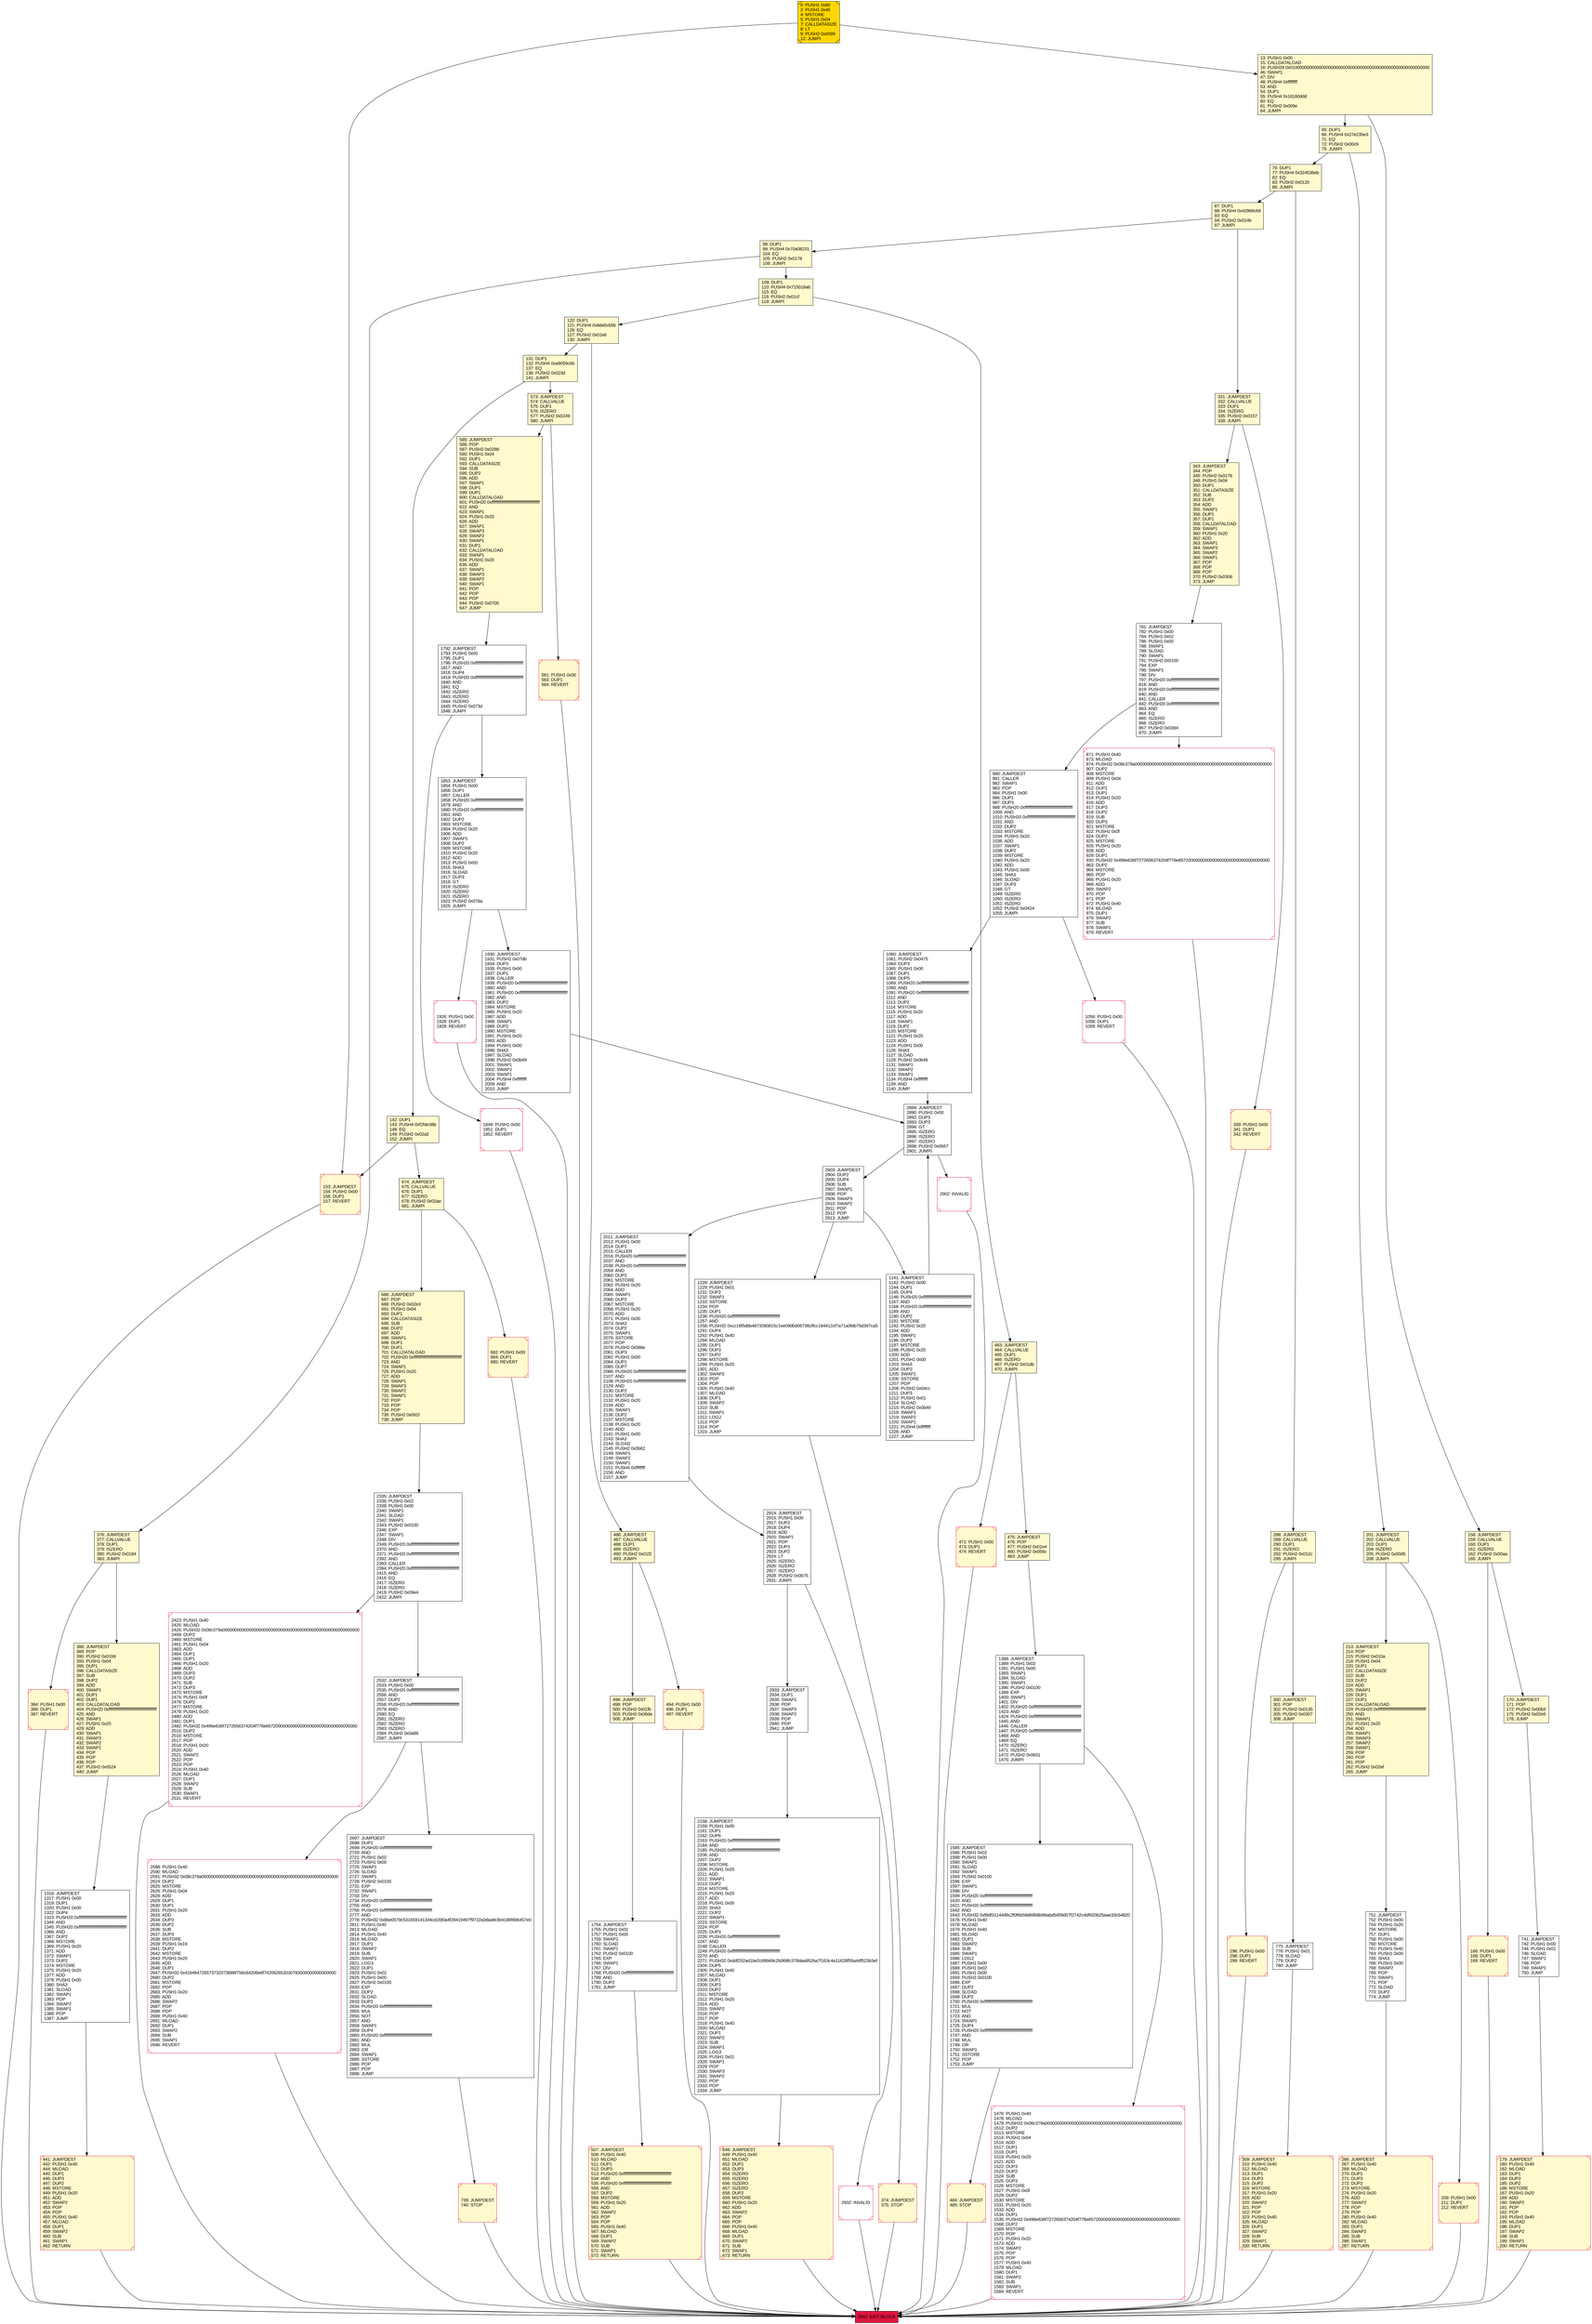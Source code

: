digraph G {
bgcolor=transparent rankdir=UD;
node [shape=box style=filled color=black fillcolor=white fontname=arial fontcolor=black];
179 [label="179: JUMPDEST\l180: PUSH1 0x40\l182: MLOAD\l183: DUP1\l184: DUP3\l185: DUP2\l186: MSTORE\l187: PUSH1 0x20\l189: ADD\l190: SWAP2\l191: POP\l192: POP\l193: PUSH1 0x40\l195: MLOAD\l196: DUP1\l197: SWAP2\l198: SUB\l199: SWAP1\l200: RETURN\l" fillcolor=lemonchiffon shape=Msquare color=crimson ];
120 [label="120: DUP1\l121: PUSH4 0x8da5cb5b\l126: EQ\l127: PUSH2 0x01e6\l130: JUMPI\l" fillcolor=lemonchiffon ];
1056 [label="1056: PUSH1 0x00\l1058: DUP1\l1059: REVERT\l" shape=Msquare color=crimson ];
486 [label="486: JUMPDEST\l487: CALLVALUE\l488: DUP1\l489: ISZERO\l490: PUSH2 0x01f2\l493: JUMPI\l" fillcolor=lemonchiffon ];
1060 [label="1060: JUMPDEST\l1061: PUSH2 0x0475\l1064: DUP3\l1065: PUSH1 0x00\l1067: DUP1\l1068: DUP5\l1069: PUSH20 0xffffffffffffffffffffffffffffffffffffffff\l1090: AND\l1091: PUSH20 0xffffffffffffffffffffffffffffffffffffffff\l1112: AND\l1113: DUP2\l1114: MSTORE\l1115: PUSH1 0x20\l1117: ADD\l1118: SWAP1\l1119: DUP2\l1120: MSTORE\l1121: PUSH1 0x20\l1123: ADD\l1124: PUSH1 0x00\l1126: SHA3\l1127: SLOAD\l1128: PUSH2 0x0b49\l1131: SWAP1\l1132: SWAP2\l1133: SWAP1\l1134: PUSH4 0xffffffff\l1139: AND\l1140: JUMP\l" ];
2532 [label="2532: JUMPDEST\l2533: PUSH1 0x00\l2535: PUSH20 0xffffffffffffffffffffffffffffffffffffffff\l2556: AND\l2557: DUP2\l2558: PUSH20 0xffffffffffffffffffffffffffffffffffffffff\l2579: AND\l2580: EQ\l2581: ISZERO\l2582: ISZERO\l2583: ISZERO\l2584: PUSH2 0x0a89\l2587: JUMPI\l" ];
2423 [label="2423: PUSH1 0x40\l2425: MLOAD\l2426: PUSH32 0x08c379a000000000000000000000000000000000000000000000000000000000\l2459: DUP2\l2460: MSTORE\l2461: PUSH1 0x04\l2463: ADD\l2464: DUP1\l2465: DUP1\l2466: PUSH1 0x20\l2468: ADD\l2469: DUP3\l2470: DUP2\l2471: SUB\l2472: DUP3\l2473: MSTORE\l2474: PUSH1 0x0f\l2476: DUP2\l2477: MSTORE\l2478: PUSH1 0x20\l2480: ADD\l2481: DUP1\l2482: PUSH32 0x496e636f7272656374204f776e65720000000000000000000000000000000000\l2515: DUP2\l2516: MSTORE\l2517: POP\l2518: PUSH1 0x20\l2520: ADD\l2521: SWAP2\l2522: POP\l2523: POP\l2524: PUSH1 0x40\l2526: MLOAD\l2527: DUP1\l2528: SWAP2\l2529: SUB\l2530: SWAP1\l2531: REVERT\l" shape=Msquare color=crimson ];
309 [label="309: JUMPDEST\l310: PUSH1 0x40\l312: MLOAD\l313: DUP1\l314: DUP3\l315: DUP2\l316: MSTORE\l317: PUSH1 0x20\l319: ADD\l320: SWAP2\l321: POP\l322: POP\l323: PUSH1 0x40\l325: MLOAD\l326: DUP1\l327: SWAP2\l328: SUB\l329: SWAP1\l330: RETURN\l" fillcolor=lemonchiffon shape=Msquare color=crimson ];
388 [label="388: JUMPDEST\l389: POP\l390: PUSH2 0x01b9\l393: PUSH1 0x04\l395: DUP1\l396: CALLDATASIZE\l397: SUB\l398: DUP2\l399: ADD\l400: SWAP1\l401: DUP1\l402: DUP1\l403: CALLDATALOAD\l404: PUSH20 0xffffffffffffffffffffffffffffffffffffffff\l425: AND\l426: SWAP1\l427: PUSH1 0x20\l429: ADD\l430: SWAP1\l431: SWAP3\l432: SWAP2\l433: SWAP1\l434: POP\l435: POP\l436: POP\l437: PUSH2 0x0524\l440: JUMP\l" fillcolor=lemonchiffon ];
166 [label="166: PUSH1 0x00\l168: DUP1\l169: REVERT\l" fillcolor=lemonchiffon shape=Msquare color=crimson ];
296 [label="296: PUSH1 0x00\l298: DUP1\l299: REVERT\l" fillcolor=lemonchiffon shape=Msquare color=crimson ];
131 [label="131: DUP1\l132: PUSH4 0xa9059cbb\l137: EQ\l138: PUSH2 0x023d\l141: JUMPI\l" fillcolor=lemonchiffon ];
441 [label="441: JUMPDEST\l442: PUSH1 0x40\l444: MLOAD\l445: DUP1\l446: DUP3\l447: DUP2\l448: MSTORE\l449: PUSH1 0x20\l451: ADD\l452: SWAP2\l453: POP\l454: POP\l455: PUSH1 0x40\l457: MLOAD\l458: DUP1\l459: SWAP2\l460: SUB\l461: SWAP1\l462: RETURN\l" fillcolor=lemonchiffon shape=Msquare color=crimson ];
682 [label="682: PUSH1 0x00\l684: DUP1\l685: REVERT\l" fillcolor=lemonchiffon shape=Msquare color=crimson ];
2335 [label="2335: JUMPDEST\l2336: PUSH1 0x02\l2338: PUSH1 0x00\l2340: SWAP1\l2341: SLOAD\l2342: SWAP1\l2343: PUSH2 0x0100\l2346: EXP\l2347: SWAP1\l2348: DIV\l2349: PUSH20 0xffffffffffffffffffffffffffffffffffffffff\l2370: AND\l2371: PUSH20 0xffffffffffffffffffffffffffffffffffffffff\l2392: AND\l2393: CALLER\l2394: PUSH20 0xffffffffffffffffffffffffffffffffffffffff\l2415: AND\l2416: EQ\l2417: ISZERO\l2418: ISZERO\l2419: PUSH2 0x09e4\l2422: JUMPI\l" ];
573 [label="573: JUMPDEST\l574: CALLVALUE\l575: DUP1\l576: ISZERO\l577: PUSH2 0x0249\l580: JUMPI\l" fillcolor=lemonchiffon ];
871 [label="871: PUSH1 0x40\l873: MLOAD\l874: PUSH32 0x08c379a000000000000000000000000000000000000000000000000000000000\l907: DUP2\l908: MSTORE\l909: PUSH1 0x04\l911: ADD\l912: DUP1\l913: DUP1\l914: PUSH1 0x20\l916: ADD\l917: DUP3\l918: DUP2\l919: SUB\l920: DUP3\l921: MSTORE\l922: PUSH1 0x0f\l924: DUP2\l925: MSTORE\l926: PUSH1 0x20\l928: ADD\l929: DUP1\l930: PUSH32 0x496e636f7272656374204f776e65720000000000000000000000000000000000\l963: DUP2\l964: MSTORE\l965: POP\l966: PUSH1 0x20\l968: ADD\l969: SWAP2\l970: POP\l971: POP\l972: PUSH1 0x40\l974: MLOAD\l975: DUP1\l976: SWAP2\l977: SUB\l978: SWAP1\l979: REVERT\l" shape=Msquare color=crimson ];
1141 [label="1141: JUMPDEST\l1142: PUSH1 0x00\l1144: DUP1\l1145: DUP4\l1146: PUSH20 0xffffffffffffffffffffffffffffffffffffffff\l1167: AND\l1168: PUSH20 0xffffffffffffffffffffffffffffffffffffffff\l1189: AND\l1190: DUP2\l1191: MSTORE\l1192: PUSH1 0x20\l1194: ADD\l1195: SWAP1\l1196: DUP2\l1197: MSTORE\l1198: PUSH1 0x20\l1200: ADD\l1201: PUSH1 0x00\l1203: SHA3\l1204: DUP2\l1205: SWAP1\l1206: SSTORE\l1207: POP\l1208: PUSH2 0x04cc\l1211: DUP3\l1212: PUSH1 0x01\l1214: SLOAD\l1215: PUSH2 0x0b49\l1218: SWAP1\l1219: SWAP2\l1220: SWAP1\l1221: PUSH4 0xffffffff\l1226: AND\l1227: JUMP\l" ];
1849 [label="1849: PUSH1 0x00\l1851: DUP1\l1852: REVERT\l" shape=Msquare color=crimson ];
2914 [label="2914: JUMPDEST\l2915: PUSH1 0x00\l2917: DUP2\l2918: DUP4\l2919: ADD\l2920: SWAP1\l2921: POP\l2922: DUP3\l2923: DUP2\l2924: LT\l2925: ISZERO\l2926: ISZERO\l2927: ISZERO\l2928: PUSH2 0x0b75\l2931: JUMPI\l" ];
158 [label="158: JUMPDEST\l159: CALLVALUE\l160: DUP1\l161: ISZERO\l162: PUSH2 0x00aa\l165: JUMPI\l" fillcolor=lemonchiffon ];
2889 [label="2889: JUMPDEST\l2890: PUSH1 0x00\l2892: DUP3\l2893: DUP3\l2894: GT\l2895: ISZERO\l2896: ISZERO\l2897: ISZERO\l2898: PUSH2 0x0b57\l2901: JUMPI\l" ];
153 [label="153: JUMPDEST\l154: PUSH1 0x00\l156: DUP1\l157: REVERT\l" fillcolor=lemonchiffon shape=Msquare color=crimson ];
1930 [label="1930: JUMPDEST\l1931: PUSH2 0x07db\l1934: DUP3\l1935: PUSH1 0x00\l1937: DUP1\l1938: CALLER\l1939: PUSH20 0xffffffffffffffffffffffffffffffffffffffff\l1960: AND\l1961: PUSH20 0xffffffffffffffffffffffffffffffffffffffff\l1982: AND\l1983: DUP2\l1984: MSTORE\l1985: PUSH1 0x20\l1987: ADD\l1988: SWAP1\l1989: DUP2\l1990: MSTORE\l1991: PUSH1 0x20\l1993: ADD\l1994: PUSH1 0x00\l1996: SHA3\l1997: SLOAD\l1998: PUSH2 0x0b49\l2001: SWAP1\l2002: SWAP2\l2003: SWAP1\l2004: PUSH4 0xffffffff\l2009: AND\l2010: JUMP\l" ];
384 [label="384: PUSH1 0x00\l386: DUP1\l387: REVERT\l" fillcolor=lemonchiffon shape=Msquare color=crimson ];
1926 [label="1926: PUSH1 0x00\l1928: DUP1\l1929: REVERT\l" shape=Msquare color=crimson ];
109 [label="109: DUP1\l110: PUSH4 0x715018a6\l115: EQ\l116: PUSH2 0x01cf\l119: JUMPI\l" fillcolor=lemonchiffon ];
507 [label="507: JUMPDEST\l508: PUSH1 0x40\l510: MLOAD\l511: DUP1\l512: DUP3\l513: PUSH20 0xffffffffffffffffffffffffffffffffffffffff\l534: AND\l535: PUSH20 0xffffffffffffffffffffffffffffffffffffffff\l556: AND\l557: DUP2\l558: MSTORE\l559: PUSH1 0x20\l561: ADD\l562: SWAP2\l563: POP\l564: POP\l565: PUSH1 0x40\l567: MLOAD\l568: DUP1\l569: SWAP2\l570: SUB\l571: SWAP1\l572: RETURN\l" fillcolor=lemonchiffon shape=Msquare color=crimson ];
1228 [label="1228: JUMPDEST\l1229: PUSH1 0x01\l1231: DUP2\l1232: SWAP1\l1233: SSTORE\l1234: POP\l1235: DUP1\l1236: PUSH20 0xffffffffffffffffffffffffffffffffffffffff\l1257: AND\l1258: PUSH32 0xcc16f5dbb4873280815c1ee09dbd06736cffcc184412cf7a71a0fdb75d397ca5\l1291: DUP4\l1292: PUSH1 0x40\l1294: MLOAD\l1295: DUP1\l1296: DUP3\l1297: DUP2\l1298: MSTORE\l1299: PUSH1 0x20\l1301: ADD\l1302: SWAP2\l1303: POP\l1304: POP\l1305: PUSH1 0x40\l1307: MLOAD\l1308: DUP1\l1309: SWAP2\l1310: SUB\l1311: SWAP1\l1312: LOG2\l1313: POP\l1314: POP\l1315: JUMP\l" ];
201 [label="201: JUMPDEST\l202: CALLVALUE\l203: DUP1\l204: ISZERO\l205: PUSH2 0x00d5\l208: JUMPI\l" fillcolor=lemonchiffon ];
1316 [label="1316: JUMPDEST\l1317: PUSH1 0x00\l1319: DUP1\l1320: PUSH1 0x00\l1322: DUP4\l1323: PUSH20 0xffffffffffffffffffffffffffffffffffffffff\l1344: AND\l1345: PUSH20 0xffffffffffffffffffffffffffffffffffffffff\l1366: AND\l1367: DUP2\l1368: MSTORE\l1369: PUSH1 0x20\l1371: ADD\l1372: SWAP1\l1373: DUP2\l1374: MSTORE\l1375: PUSH1 0x20\l1377: ADD\l1378: PUSH1 0x00\l1380: SHA3\l1381: SLOAD\l1382: SWAP1\l1383: POP\l1384: SWAP2\l1385: SWAP1\l1386: POP\l1387: JUMP\l" ];
2158 [label="2158: JUMPDEST\l2159: PUSH1 0x00\l2161: DUP1\l2162: DUP6\l2163: PUSH20 0xffffffffffffffffffffffffffffffffffffffff\l2184: AND\l2185: PUSH20 0xffffffffffffffffffffffffffffffffffffffff\l2206: AND\l2207: DUP2\l2208: MSTORE\l2209: PUSH1 0x20\l2211: ADD\l2212: SWAP1\l2213: DUP2\l2214: MSTORE\l2215: PUSH1 0x20\l2217: ADD\l2218: PUSH1 0x00\l2220: SHA3\l2221: DUP2\l2222: SWAP1\l2223: SSTORE\l2224: POP\l2225: DUP3\l2226: PUSH20 0xffffffffffffffffffffffffffffffffffffffff\l2247: AND\l2248: CALLER\l2249: PUSH20 0xffffffffffffffffffffffffffffffffffffffff\l2270: AND\l2271: PUSH32 0xddf252ad1be2c89b69c2b068fc378daa952ba7f163c4a11628f55a4df523b3ef\l2304: DUP5\l2305: PUSH1 0x40\l2307: MLOAD\l2308: DUP1\l2309: DUP3\l2310: DUP2\l2311: MSTORE\l2312: PUSH1 0x20\l2314: ADD\l2315: SWAP2\l2316: POP\l2317: POP\l2318: PUSH1 0x40\l2320: MLOAD\l2321: DUP1\l2322: SWAP2\l2323: SUB\l2324: SWAP1\l2325: LOG3\l2326: PUSH1 0x01\l2328: SWAP1\l2329: POP\l2330: SWAP3\l2331: SWAP2\l2332: POP\l2333: POP\l2334: JUMP\l" ];
1853 [label="1853: JUMPDEST\l1854: PUSH1 0x00\l1856: DUP1\l1857: CALLER\l1858: PUSH20 0xffffffffffffffffffffffffffffffffffffffff\l1879: AND\l1880: PUSH20 0xffffffffffffffffffffffffffffffffffffffff\l1901: AND\l1902: DUP2\l1903: MSTORE\l1904: PUSH1 0x20\l1906: ADD\l1907: SWAP1\l1908: DUP2\l1909: MSTORE\l1910: PUSH1 0x20\l1912: ADD\l1913: PUSH1 0x00\l1915: SHA3\l1916: SLOAD\l1917: DUP3\l1918: GT\l1919: ISZERO\l1920: ISZERO\l1921: ISZERO\l1922: PUSH2 0x078a\l1925: JUMPI\l" ];
674 [label="674: JUMPDEST\l675: CALLVALUE\l676: DUP1\l677: ISZERO\l678: PUSH2 0x02ae\l681: JUMPI\l" fillcolor=lemonchiffon ];
2697 [label="2697: JUMPDEST\l2698: DUP1\l2699: PUSH20 0xffffffffffffffffffffffffffffffffffffffff\l2720: AND\l2721: PUSH1 0x02\l2723: PUSH1 0x00\l2725: SWAP1\l2726: SLOAD\l2727: SWAP1\l2728: PUSH2 0x0100\l2731: EXP\l2732: SWAP1\l2733: DIV\l2734: PUSH20 0xffffffffffffffffffffffffffffffffffffffff\l2755: AND\l2756: PUSH20 0xffffffffffffffffffffffffffffffffffffffff\l2777: AND\l2778: PUSH32 0x8be0079c531659141344cd1fd0a4f28419497f9722a3daafe3b4186f6b6457e0\l2811: PUSH1 0x40\l2813: MLOAD\l2814: PUSH1 0x40\l2816: MLOAD\l2817: DUP1\l2818: SWAP2\l2819: SUB\l2820: SWAP1\l2821: LOG3\l2822: DUP1\l2823: PUSH1 0x02\l2825: PUSH1 0x00\l2827: PUSH2 0x0100\l2830: EXP\l2831: DUP2\l2832: SLOAD\l2833: DUP2\l2834: PUSH20 0xffffffffffffffffffffffffffffffffffffffff\l2855: MUL\l2856: NOT\l2857: AND\l2858: SWAP1\l2859: DUP4\l2860: PUSH20 0xffffffffffffffffffffffffffffffffffffffff\l2881: AND\l2882: MUL\l2883: OR\l2884: SWAP1\l2885: SSTORE\l2886: POP\l2887: POP\l2888: JUMP\l" ];
751 [label="751: JUMPDEST\l752: PUSH1 0x00\l754: PUSH1 0x20\l756: MSTORE\l757: DUP1\l758: PUSH1 0x00\l760: MSTORE\l761: PUSH1 0x40\l763: PUSH1 0x00\l765: SHA3\l766: PUSH1 0x00\l768: SWAP2\l769: POP\l770: SWAP1\l771: POP\l772: SLOAD\l773: DUP2\l774: JUMP\l" ];
648 [label="648: JUMPDEST\l649: PUSH1 0x40\l651: MLOAD\l652: DUP1\l653: DUP3\l654: ISZERO\l655: ISZERO\l656: ISZERO\l657: ISZERO\l658: DUP2\l659: MSTORE\l660: PUSH1 0x20\l662: ADD\l663: SWAP2\l664: POP\l665: POP\l666: PUSH1 0x40\l668: MLOAD\l669: DUP1\l670: SWAP2\l671: SUB\l672: SWAP1\l673: RETURN\l" fillcolor=lemonchiffon shape=Msquare color=crimson ];
1476 [label="1476: PUSH1 0x40\l1478: MLOAD\l1479: PUSH32 0x08c379a000000000000000000000000000000000000000000000000000000000\l1512: DUP2\l1513: MSTORE\l1514: PUSH1 0x04\l1516: ADD\l1517: DUP1\l1518: DUP1\l1519: PUSH1 0x20\l1521: ADD\l1522: DUP3\l1523: DUP2\l1524: SUB\l1525: DUP3\l1526: MSTORE\l1527: PUSH1 0x0f\l1529: DUP2\l1530: MSTORE\l1531: PUSH1 0x20\l1533: ADD\l1534: DUP1\l1535: PUSH32 0x496e636f7272656374204f776e65720000000000000000000000000000000000\l1568: DUP2\l1569: MSTORE\l1570: POP\l1571: PUSH1 0x20\l1573: ADD\l1574: SWAP2\l1575: POP\l1576: POP\l1577: PUSH1 0x40\l1579: MLOAD\l1580: DUP1\l1581: SWAP2\l1582: SUB\l1583: SWAP1\l1584: REVERT\l" shape=Msquare color=crimson ];
463 [label="463: JUMPDEST\l464: CALLVALUE\l465: DUP1\l466: ISZERO\l467: PUSH2 0x01db\l470: JUMPI\l" fillcolor=lemonchiffon ];
266 [label="266: JUMPDEST\l267: PUSH1 0x40\l269: MLOAD\l270: DUP1\l271: DUP3\l272: DUP2\l273: MSTORE\l274: PUSH1 0x20\l276: ADD\l277: SWAP2\l278: POP\l279: POP\l280: PUSH1 0x40\l282: MLOAD\l283: DUP1\l284: SWAP2\l285: SUB\l286: SWAP1\l287: RETURN\l" fillcolor=lemonchiffon shape=Msquare color=crimson ];
0 [label="0: PUSH1 0x80\l2: PUSH1 0x40\l4: MSTORE\l5: PUSH1 0x04\l7: CALLDATASIZE\l8: LT\l9: PUSH2 0x0099\l12: JUMPI\l" fillcolor=lemonchiffon shape=Msquare fillcolor=gold ];
331 [label="331: JUMPDEST\l332: CALLVALUE\l333: DUP1\l334: ISZERO\l335: PUSH2 0x0157\l338: JUMPI\l" fillcolor=lemonchiffon ];
288 [label="288: JUMPDEST\l289: CALLVALUE\l290: DUP1\l291: ISZERO\l292: PUSH2 0x012c\l295: JUMPI\l" fillcolor=lemonchiffon ];
142 [label="142: DUP1\l143: PUSH4 0xf2fde38b\l148: EQ\l149: PUSH2 0x02a2\l152: JUMPI\l" fillcolor=lemonchiffon ];
98 [label="98: DUP1\l99: PUSH4 0x70a08231\l104: EQ\l105: PUSH2 0x0178\l108: JUMPI\l" fillcolor=lemonchiffon ];
2932 [label="2932: INVALID\l" shape=Msquare color=crimson ];
494 [label="494: PUSH1 0x00\l496: DUP1\l497: REVERT\l" fillcolor=lemonchiffon shape=Msquare color=crimson ];
775 [label="775: JUMPDEST\l776: PUSH1 0x01\l778: SLOAD\l779: DUP2\l780: JUMP\l" ];
2011 [label="2011: JUMPDEST\l2012: PUSH1 0x00\l2014: DUP1\l2015: CALLER\l2016: PUSH20 0xffffffffffffffffffffffffffffffffffffffff\l2037: AND\l2038: PUSH20 0xffffffffffffffffffffffffffffffffffffffff\l2059: AND\l2060: DUP2\l2061: MSTORE\l2062: PUSH1 0x20\l2064: ADD\l2065: SWAP1\l2066: DUP2\l2067: MSTORE\l2068: PUSH1 0x20\l2070: ADD\l2071: PUSH1 0x00\l2073: SHA3\l2074: DUP2\l2075: SWAP1\l2076: SSTORE\l2077: POP\l2078: PUSH2 0x086e\l2081: DUP3\l2082: PUSH1 0x00\l2084: DUP1\l2085: DUP7\l2086: PUSH20 0xffffffffffffffffffffffffffffffffffffffff\l2107: AND\l2108: PUSH20 0xffffffffffffffffffffffffffffffffffffffff\l2129: AND\l2130: DUP2\l2131: MSTORE\l2132: PUSH1 0x20\l2134: ADD\l2135: SWAP1\l2136: DUP2\l2137: MSTORE\l2138: PUSH1 0x20\l2140: ADD\l2141: PUSH1 0x00\l2143: SHA3\l2144: SLOAD\l2145: PUSH2 0x0b62\l2148: SWAP1\l2149: SWAP2\l2150: SWAP1\l2151: PUSH4 0xffffffff\l2156: AND\l2157: JUMP\l" ];
498 [label="498: JUMPDEST\l499: POP\l500: PUSH2 0x01fb\l503: PUSH2 0x06da\l506: JUMP\l" fillcolor=lemonchiffon ];
475 [label="475: JUMPDEST\l476: POP\l477: PUSH2 0x01e4\l480: PUSH2 0x056c\l483: JUMP\l" fillcolor=lemonchiffon ];
585 [label="585: JUMPDEST\l586: POP\l587: PUSH2 0x0288\l590: PUSH1 0x04\l592: DUP1\l593: CALLDATASIZE\l594: SUB\l595: DUP2\l596: ADD\l597: SWAP1\l598: DUP1\l599: DUP1\l600: CALLDATALOAD\l601: PUSH20 0xffffffffffffffffffffffffffffffffffffffff\l622: AND\l623: SWAP1\l624: PUSH1 0x20\l626: ADD\l627: SWAP1\l628: SWAP3\l629: SWAP2\l630: SWAP1\l631: DUP1\l632: CALLDATALOAD\l633: SWAP1\l634: PUSH1 0x20\l636: ADD\l637: SWAP1\l638: SWAP3\l639: SWAP2\l640: SWAP1\l641: POP\l642: POP\l643: POP\l644: PUSH2 0x0700\l647: JUMP\l" fillcolor=lemonchiffon ];
374 [label="374: JUMPDEST\l375: STOP\l" fillcolor=lemonchiffon shape=Msquare color=crimson ];
76 [label="76: DUP1\l77: PUSH4 0x324536eb\l82: EQ\l83: PUSH2 0x0120\l86: JUMPI\l" fillcolor=lemonchiffon ];
581 [label="581: PUSH1 0x00\l583: DUP1\l584: REVERT\l" fillcolor=lemonchiffon shape=Msquare color=crimson ];
376 [label="376: JUMPDEST\l377: CALLVALUE\l378: DUP1\l379: ISZERO\l380: PUSH2 0x0184\l383: JUMPI\l" fillcolor=lemonchiffon ];
2902 [label="2902: INVALID\l" shape=Msquare color=crimson ];
213 [label="213: JUMPDEST\l214: POP\l215: PUSH2 0x010a\l218: PUSH1 0x04\l220: DUP1\l221: CALLDATASIZE\l222: SUB\l223: DUP2\l224: ADD\l225: SWAP1\l226: DUP1\l227: DUP1\l228: CALLDATALOAD\l229: PUSH20 0xffffffffffffffffffffffffffffffffffffffff\l250: AND\l251: SWAP1\l252: PUSH1 0x20\l254: ADD\l255: SWAP1\l256: SWAP3\l257: SWAP2\l258: SWAP1\l259: POP\l260: POP\l261: POP\l262: PUSH2 0x02ef\l265: JUMP\l" fillcolor=lemonchiffon ];
300 [label="300: JUMPDEST\l301: POP\l302: PUSH2 0x0135\l305: PUSH2 0x0307\l308: JUMP\l" fillcolor=lemonchiffon ];
2903 [label="2903: JUMPDEST\l2904: DUP2\l2905: DUP4\l2906: SUB\l2907: SWAP1\l2908: POP\l2909: SWAP3\l2910: SWAP2\l2911: POP\l2912: POP\l2913: JUMP\l" ];
170 [label="170: JUMPDEST\l171: POP\l172: PUSH2 0x00b3\l175: PUSH2 0x02e5\l178: JUMP\l" fillcolor=lemonchiffon ];
209 [label="209: PUSH1 0x00\l211: DUP1\l212: REVERT\l" fillcolor=lemonchiffon shape=Msquare color=crimson ];
484 [label="484: JUMPDEST\l485: STOP\l" fillcolor=lemonchiffon shape=Msquare color=crimson ];
1754 [label="1754: JUMPDEST\l1755: PUSH1 0x02\l1757: PUSH1 0x00\l1759: SWAP1\l1760: SLOAD\l1761: SWAP1\l1762: PUSH2 0x0100\l1765: EXP\l1766: SWAP1\l1767: DIV\l1768: PUSH20 0xffffffffffffffffffffffffffffffffffffffff\l1789: AND\l1790: DUP2\l1791: JUMP\l" ];
65 [label="65: DUP1\l66: PUSH4 0x27e235e3\l71: EQ\l72: PUSH2 0x00c9\l75: JUMPI\l" fillcolor=lemonchiffon ];
741 [label="741: JUMPDEST\l742: PUSH1 0x00\l744: PUSH1 0x01\l746: SLOAD\l747: SWAP1\l748: POP\l749: SWAP1\l750: JUMP\l" ];
686 [label="686: JUMPDEST\l687: POP\l688: PUSH2 0x02e3\l691: PUSH1 0x04\l693: DUP1\l694: CALLDATASIZE\l695: SUB\l696: DUP2\l697: ADD\l698: SWAP1\l699: DUP1\l700: DUP1\l701: CALLDATALOAD\l702: PUSH20 0xffffffffffffffffffffffffffffffffffffffff\l723: AND\l724: SWAP1\l725: PUSH1 0x20\l727: ADD\l728: SWAP1\l729: SWAP3\l730: SWAP2\l731: SWAP1\l732: POP\l733: POP\l734: POP\l735: PUSH2 0x091f\l738: JUMP\l" fillcolor=lemonchiffon ];
1585 [label="1585: JUMPDEST\l1586: PUSH1 0x02\l1588: PUSH1 0x00\l1590: SWAP1\l1591: SLOAD\l1592: SWAP1\l1593: PUSH2 0x0100\l1596: EXP\l1597: SWAP1\l1598: DIV\l1599: PUSH20 0xffffffffffffffffffffffffffffffffffffffff\l1620: AND\l1621: PUSH20 0xffffffffffffffffffffffffffffffffffffffff\l1642: AND\l1643: PUSH32 0xf8df31144d9c2f0f6b59d69b8b98abd5459d07f2742c4df920b25aae33c64820\l1676: PUSH1 0x40\l1678: MLOAD\l1679: PUSH1 0x40\l1681: MLOAD\l1682: DUP1\l1683: SWAP2\l1684: SUB\l1685: SWAP1\l1686: LOG2\l1687: PUSH1 0x00\l1689: PUSH1 0x02\l1691: PUSH1 0x00\l1693: PUSH2 0x0100\l1696: EXP\l1697: DUP2\l1698: SLOAD\l1699: DUP2\l1700: PUSH20 0xffffffffffffffffffffffffffffffffffffffff\l1721: MUL\l1722: NOT\l1723: AND\l1724: SWAP1\l1725: DUP4\l1726: PUSH20 0xffffffffffffffffffffffffffffffffffffffff\l1747: AND\l1748: MUL\l1749: OR\l1750: SWAP1\l1751: SSTORE\l1752: POP\l1753: JUMP\l" ];
339 [label="339: PUSH1 0x00\l341: DUP1\l342: REVERT\l" fillcolor=lemonchiffon shape=Msquare color=crimson ];
980 [label="980: JUMPDEST\l981: CALLER\l982: SWAP1\l983: POP\l984: PUSH1 0x00\l986: DUP1\l987: DUP3\l988: PUSH20 0xffffffffffffffffffffffffffffffffffffffff\l1009: AND\l1010: PUSH20 0xffffffffffffffffffffffffffffffffffffffff\l1031: AND\l1032: DUP2\l1033: MSTORE\l1034: PUSH1 0x20\l1036: ADD\l1037: SWAP1\l1038: DUP2\l1039: MSTORE\l1040: PUSH1 0x20\l1042: ADD\l1043: PUSH1 0x00\l1045: SHA3\l1046: SLOAD\l1047: DUP3\l1048: GT\l1049: ISZERO\l1050: ISZERO\l1051: ISZERO\l1052: PUSH2 0x0424\l1055: JUMPI\l" ];
13 [label="13: PUSH1 0x00\l15: CALLDATALOAD\l16: PUSH29 0x0100000000000000000000000000000000000000000000000000000000\l46: SWAP1\l47: DIV\l48: PUSH4 0xffffffff\l53: AND\l54: DUP1\l55: PUSH4 0x18160ddd\l60: EQ\l61: PUSH2 0x009e\l64: JUMPI\l" fillcolor=lemonchiffon ];
343 [label="343: JUMPDEST\l344: POP\l345: PUSH2 0x0176\l348: PUSH1 0x04\l350: DUP1\l351: CALLDATASIZE\l352: SUB\l353: DUP2\l354: ADD\l355: SWAP1\l356: DUP1\l357: DUP1\l358: CALLDATALOAD\l359: SWAP1\l360: PUSH1 0x20\l362: ADD\l363: SWAP1\l364: SWAP3\l365: SWAP2\l366: SWAP1\l367: POP\l368: POP\l369: POP\l370: PUSH2 0x030d\l373: JUMP\l" fillcolor=lemonchiffon ];
471 [label="471: PUSH1 0x00\l473: DUP1\l474: REVERT\l" fillcolor=lemonchiffon shape=Msquare color=crimson ];
1792 [label="1792: JUMPDEST\l1793: PUSH1 0x00\l1795: DUP1\l1796: PUSH20 0xffffffffffffffffffffffffffffffffffffffff\l1817: AND\l1818: DUP4\l1819: PUSH20 0xffffffffffffffffffffffffffffffffffffffff\l1840: AND\l1841: EQ\l1842: ISZERO\l1843: ISZERO\l1844: ISZERO\l1845: PUSH2 0x073d\l1848: JUMPI\l" ];
2588 [label="2588: PUSH1 0x40\l2590: MLOAD\l2591: PUSH32 0x08c379a000000000000000000000000000000000000000000000000000000000\l2624: DUP2\l2625: MSTORE\l2626: PUSH1 0x04\l2628: ADD\l2629: DUP1\l2630: DUP1\l2631: PUSH1 0x20\l2633: ADD\l2634: DUP3\l2635: DUP2\l2636: SUB\l2637: DUP3\l2638: MSTORE\l2639: PUSH1 0x19\l2641: DUP2\l2642: MSTORE\l2643: PUSH1 0x20\l2645: ADD\l2646: DUP1\l2647: PUSH32 0x416464726573732073686f756c64206e6f742062652030783000000000000000\l2680: DUP2\l2681: MSTORE\l2682: POP\l2683: PUSH1 0x20\l2685: ADD\l2686: SWAP2\l2687: POP\l2688: POP\l2689: PUSH1 0x40\l2691: MLOAD\l2692: DUP1\l2693: SWAP2\l2694: SUB\l2695: SWAP1\l2696: REVERT\l" shape=Msquare color=crimson ];
739 [label="739: JUMPDEST\l740: STOP\l" fillcolor=lemonchiffon shape=Msquare color=crimson ];
2933 [label="2933: JUMPDEST\l2934: DUP1\l2935: SWAP1\l2936: POP\l2937: SWAP3\l2938: SWAP2\l2939: POP\l2940: POP\l2941: JUMP\l" ];
1388 [label="1388: JUMPDEST\l1389: PUSH1 0x02\l1391: PUSH1 0x00\l1393: SWAP1\l1394: SLOAD\l1395: SWAP1\l1396: PUSH2 0x0100\l1399: EXP\l1400: SWAP1\l1401: DIV\l1402: PUSH20 0xffffffffffffffffffffffffffffffffffffffff\l1423: AND\l1424: PUSH20 0xffffffffffffffffffffffffffffffffffffffff\l1445: AND\l1446: CALLER\l1447: PUSH20 0xffffffffffffffffffffffffffffffffffffffff\l1468: AND\l1469: EQ\l1470: ISZERO\l1471: ISZERO\l1472: PUSH2 0x0631\l1475: JUMPI\l" ];
87 [label="87: DUP1\l88: PUSH4 0x42966c68\l93: EQ\l94: PUSH2 0x014b\l97: JUMPI\l" fillcolor=lemonchiffon ];
781 [label="781: JUMPDEST\l782: PUSH1 0x00\l784: PUSH1 0x02\l786: PUSH1 0x00\l788: SWAP1\l789: SLOAD\l790: SWAP1\l791: PUSH2 0x0100\l794: EXP\l795: SWAP1\l796: DIV\l797: PUSH20 0xffffffffffffffffffffffffffffffffffffffff\l818: AND\l819: PUSH20 0xffffffffffffffffffffffffffffffffffffffff\l840: AND\l841: CALLER\l842: PUSH20 0xffffffffffffffffffffffffffffffffffffffff\l863: AND\l864: EQ\l865: ISZERO\l866: ISZERO\l867: PUSH2 0x03d4\l870: JUMPI\l" ];
2942 [label="2942: EXIT BLOCK\l" fillcolor=crimson ];
2158 -> 648;
1930 -> 2889;
471 -> 2942;
2588 -> 2942;
739 -> 2942;
1388 -> 1585;
1141 -> 2889;
209 -> 2942;
484 -> 2942;
109 -> 463;
2335 -> 2532;
2335 -> 2423;
1853 -> 1926;
1060 -> 2889;
170 -> 741;
475 -> 1388;
76 -> 288;
0 -> 153;
498 -> 1754;
109 -> 120;
585 -> 1792;
288 -> 300;
87 -> 98;
494 -> 2942;
674 -> 686;
2697 -> 739;
1792 -> 1853;
0 -> 13;
1476 -> 2942;
288 -> 296;
331 -> 339;
1228 -> 374;
573 -> 585;
463 -> 471;
213 -> 751;
1926 -> 2942;
384 -> 2942;
686 -> 2335;
98 -> 109;
781 -> 871;
13 -> 158;
2914 -> 2933;
741 -> 179;
2889 -> 2902;
441 -> 2942;
682 -> 2942;
166 -> 2942;
179 -> 2942;
1585 -> 484;
13 -> 65;
120 -> 486;
343 -> 781;
120 -> 131;
339 -> 2942;
751 -> 266;
781 -> 980;
65 -> 76;
2902 -> 2942;
581 -> 2942;
374 -> 2942;
76 -> 87;
131 -> 573;
158 -> 166;
98 -> 376;
1853 -> 1930;
2932 -> 2942;
388 -> 1316;
2532 -> 2697;
674 -> 682;
1316 -> 441;
2903 -> 2011;
300 -> 775;
201 -> 209;
2903 -> 1228;
65 -> 201;
87 -> 331;
376 -> 384;
266 -> 2942;
2933 -> 2158;
131 -> 142;
648 -> 2942;
2011 -> 2914;
486 -> 494;
1388 -> 1476;
331 -> 343;
2914 -> 2932;
486 -> 498;
507 -> 2942;
775 -> 309;
1754 -> 507;
142 -> 153;
201 -> 213;
376 -> 388;
463 -> 475;
153 -> 2942;
1849 -> 2942;
871 -> 2942;
1792 -> 1849;
573 -> 581;
980 -> 1060;
142 -> 674;
2532 -> 2588;
980 -> 1056;
2889 -> 2903;
158 -> 170;
296 -> 2942;
309 -> 2942;
2903 -> 1141;
2423 -> 2942;
1056 -> 2942;
}